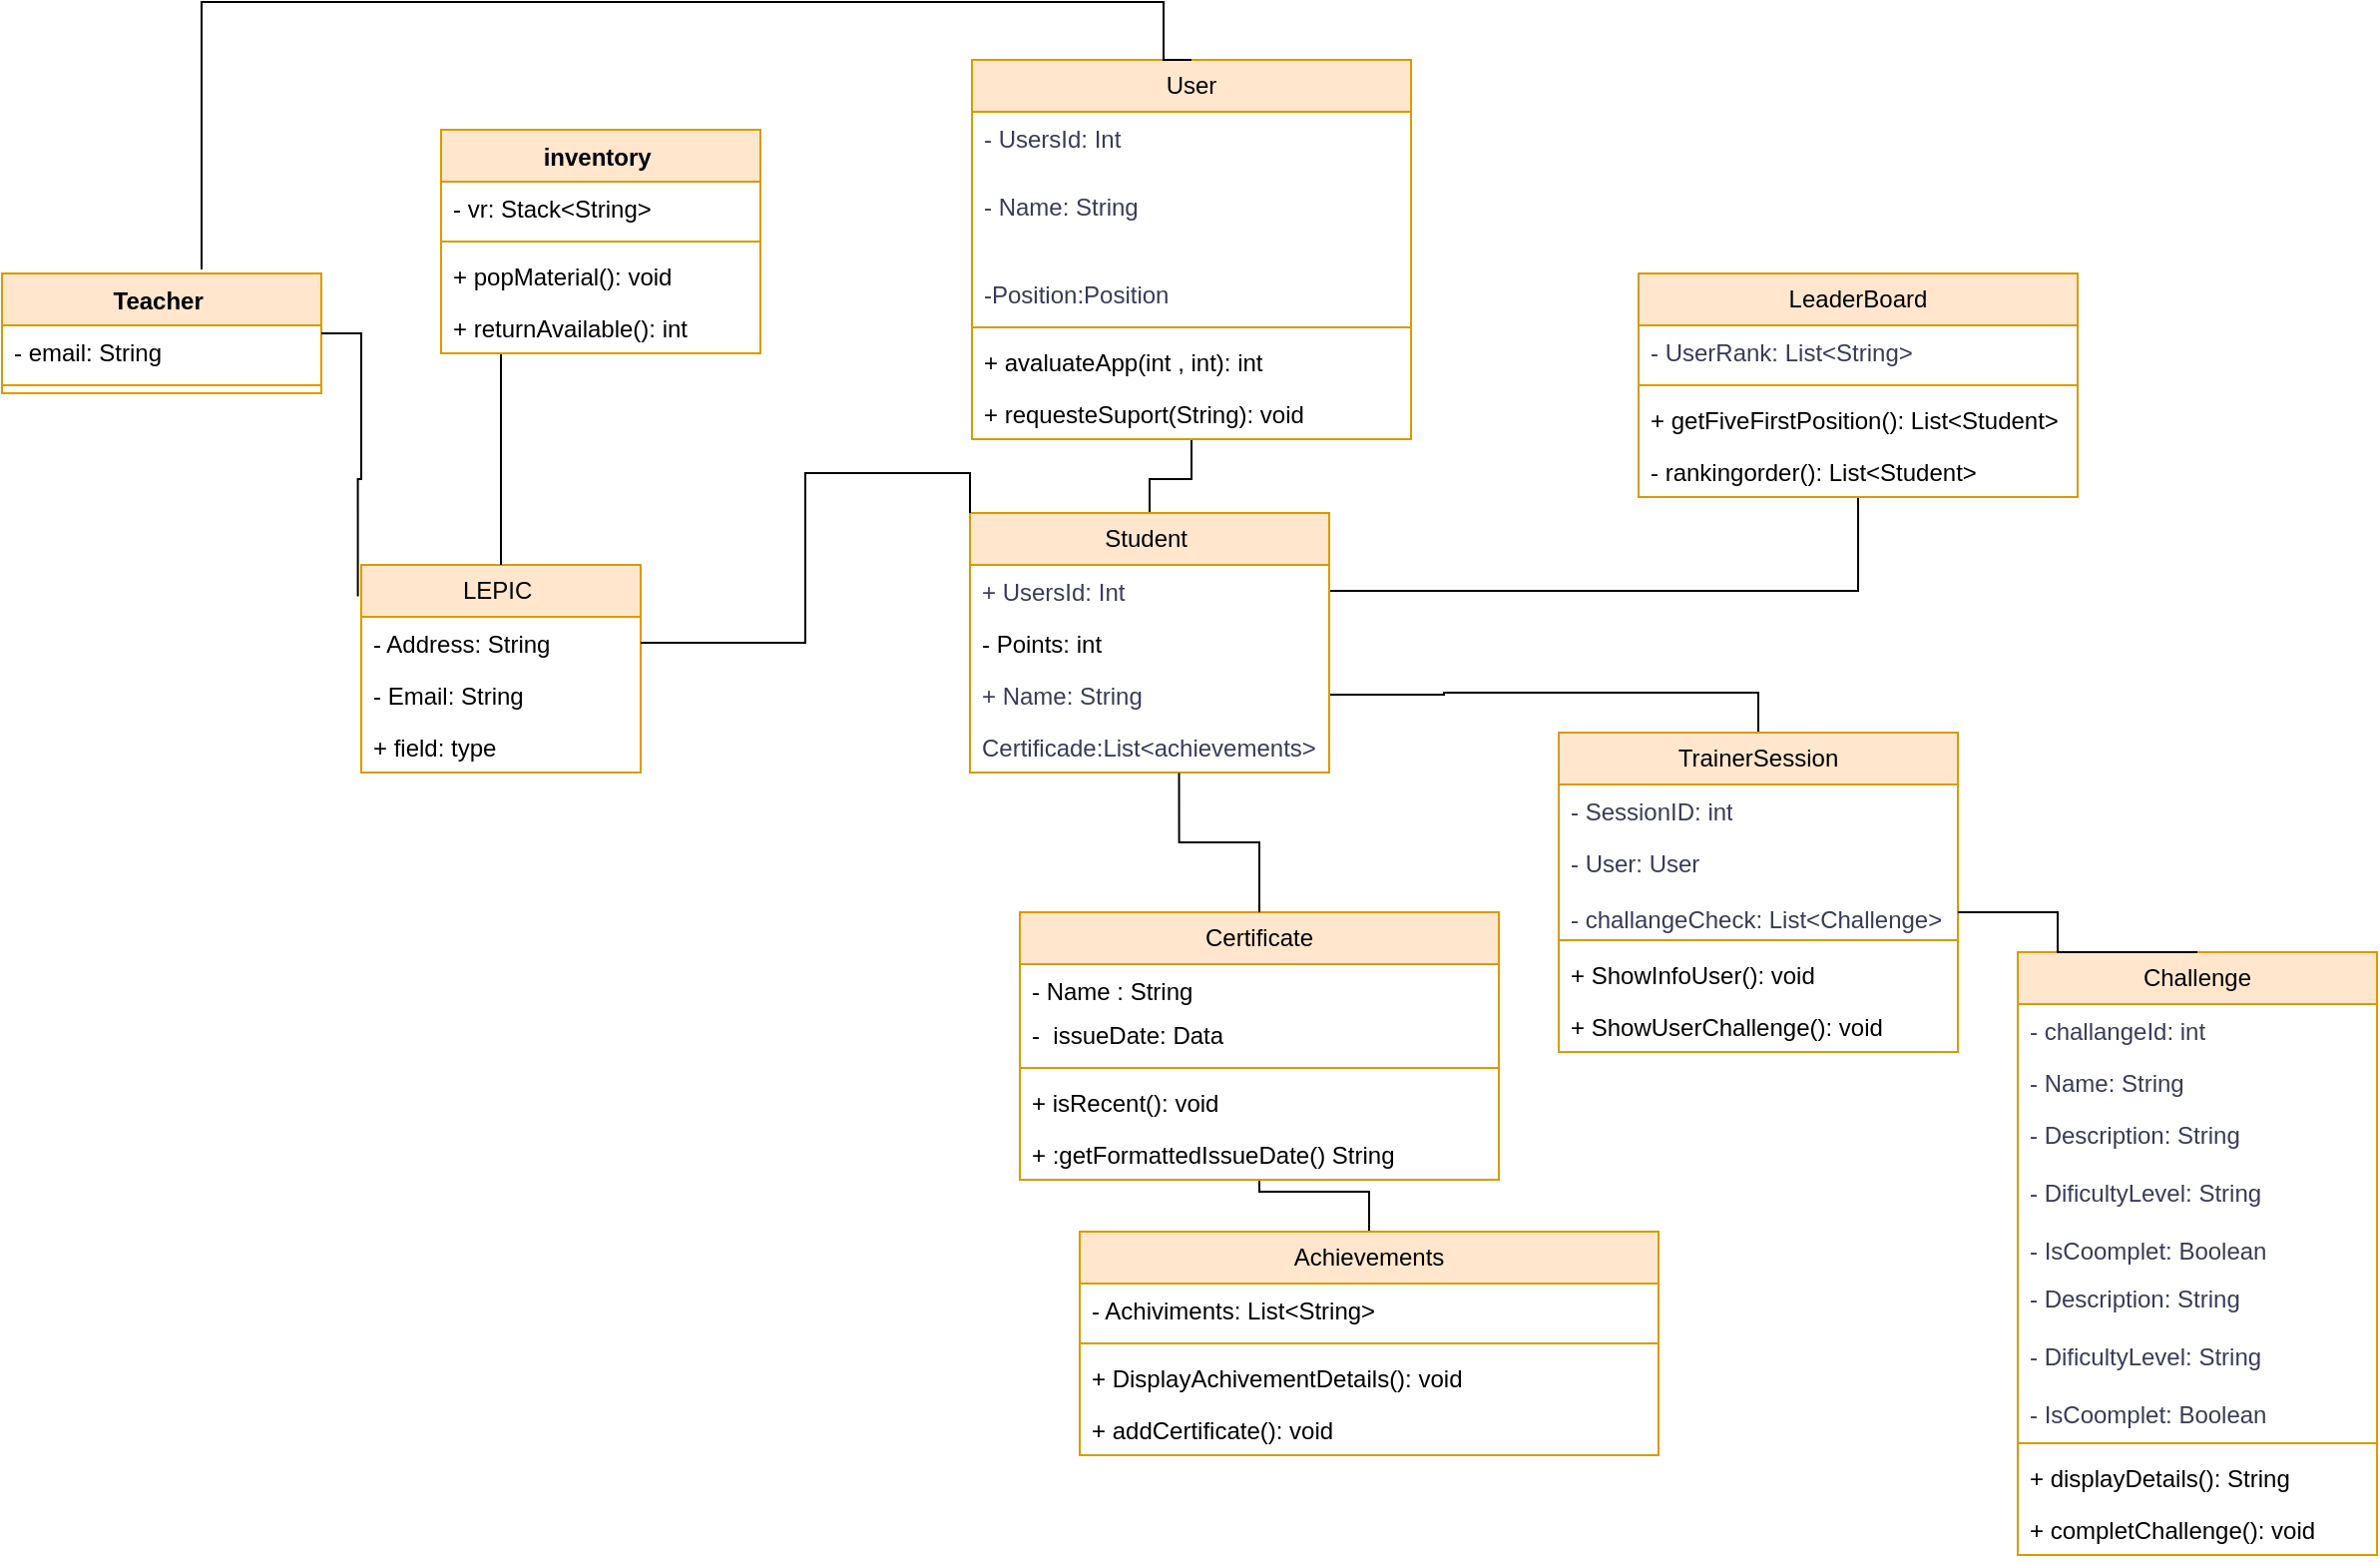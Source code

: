 <mxfile version="24.5.3" type="github">
  <diagram id="C5RBs43oDa-KdzZeNtuy" name="Page-1">
    <mxGraphModel dx="4124" dy="4498" grid="1" gridSize="10" guides="1" tooltips="1" connect="1" arrows="1" fold="1" page="1" pageScale="1" pageWidth="827" pageHeight="1169" math="0" shadow="0">
      <root>
        <mxCell id="WIyWlLk6GJQsqaUBKTNV-0" />
        <mxCell id="WIyWlLk6GJQsqaUBKTNV-1" parent="WIyWlLk6GJQsqaUBKTNV-0" />
        <mxCell id="7IEE07Ycxu9qhhNvllxC-4" style="edgeStyle=orthogonalEdgeStyle;rounded=0;orthogonalLoop=1;jettySize=auto;html=1;entryX=0.5;entryY=0;entryDx=0;entryDy=0;endArrow=none;endFill=0;" parent="WIyWlLk6GJQsqaUBKTNV-1" source="fk5A66dQUuhc27mmWUz8-0" target="Ur9Oy-jZmF4Y7NmQJ2gO-0" edge="1">
          <mxGeometry relative="1" as="geometry" />
        </mxCell>
        <mxCell id="fk5A66dQUuhc27mmWUz8-0" value="User" style="swimlane;fontStyle=0;childLayout=stackLayout;horizontal=1;startSize=26;fillColor=#ffe6cc;horizontalStack=0;resizeParent=1;resizeParentMax=0;resizeLast=0;collapsible=1;marginBottom=0;whiteSpace=wrap;html=1;labelBackgroundColor=none;strokeColor=#d79b00;" parent="WIyWlLk6GJQsqaUBKTNV-1" vertex="1">
          <mxGeometry x="-1844" y="-2865" width="220" height="190" as="geometry" />
        </mxCell>
        <mxCell id="fk5A66dQUuhc27mmWUz8-1" value="- UsersId: Int" style="text;strokeColor=none;fillColor=none;align=left;verticalAlign=top;spacingLeft=4;spacingRight=4;overflow=hidden;rotatable=0;points=[[0,0.5],[1,0.5]];portConstraint=eastwest;whiteSpace=wrap;html=1;labelBackgroundColor=none;fontColor=#393C56;" parent="fk5A66dQUuhc27mmWUz8-0" vertex="1">
          <mxGeometry y="26" width="220" height="34" as="geometry" />
        </mxCell>
        <mxCell id="fk5A66dQUuhc27mmWUz8-2" value="- Name: String" style="text;strokeColor=none;fillColor=none;align=left;verticalAlign=top;spacingLeft=4;spacingRight=4;overflow=hidden;rotatable=0;points=[[0,0.5],[1,0.5]];portConstraint=eastwest;whiteSpace=wrap;html=1;labelBackgroundColor=none;fontColor=#393C56;" parent="fk5A66dQUuhc27mmWUz8-0" vertex="1">
          <mxGeometry y="60" width="220" height="30" as="geometry" />
        </mxCell>
        <mxCell id="fk5A66dQUuhc27mmWUz8-3" value="&lt;div&gt;&lt;br&gt;&lt;/div&gt;&lt;div&gt;&lt;div&gt;-Position:Position&lt;/div&gt;&lt;/div&gt;" style="text;strokeColor=none;fillColor=none;align=left;verticalAlign=top;spacingLeft=4;spacingRight=4;overflow=hidden;rotatable=0;points=[[0,0.5],[1,0.5]];portConstraint=eastwest;whiteSpace=wrap;html=1;labelBackgroundColor=none;fontColor=#393C56;" parent="fk5A66dQUuhc27mmWUz8-0" vertex="1">
          <mxGeometry y="90" width="220" height="40" as="geometry" />
        </mxCell>
        <mxCell id="DQ3dYUAhdpfFQpZVL_5p-2" value="" style="line;strokeWidth=1;fillColor=none;align=left;verticalAlign=middle;spacingTop=-1;spacingLeft=3;spacingRight=3;rotatable=0;labelPosition=right;points=[];portConstraint=eastwest;strokeColor=inherit;" vertex="1" parent="fk5A66dQUuhc27mmWUz8-0">
          <mxGeometry y="130" width="220" height="8" as="geometry" />
        </mxCell>
        <mxCell id="DQ3dYUAhdpfFQpZVL_5p-0" value="+ avaluateApp(int , int): int" style="text;strokeColor=none;fillColor=none;align=left;verticalAlign=top;spacingLeft=4;spacingRight=4;overflow=hidden;rotatable=0;points=[[0,0.5],[1,0.5]];portConstraint=eastwest;whiteSpace=wrap;html=1;" vertex="1" parent="fk5A66dQUuhc27mmWUz8-0">
          <mxGeometry y="138" width="220" height="26" as="geometry" />
        </mxCell>
        <mxCell id="DQ3dYUAhdpfFQpZVL_5p-1" value="+ requesteSuport(String): void" style="text;strokeColor=none;fillColor=none;align=left;verticalAlign=top;spacingLeft=4;spacingRight=4;overflow=hidden;rotatable=0;points=[[0,0.5],[1,0.5]];portConstraint=eastwest;whiteSpace=wrap;html=1;" vertex="1" parent="fk5A66dQUuhc27mmWUz8-0">
          <mxGeometry y="164" width="220" height="26" as="geometry" />
        </mxCell>
        <mxCell id="7IEE07Ycxu9qhhNvllxC-5" style="edgeStyle=orthogonalEdgeStyle;rounded=0;orthogonalLoop=1;jettySize=auto;html=1;endArrow=none;endFill=0;" parent="WIyWlLk6GJQsqaUBKTNV-1" source="fk5A66dQUuhc27mmWUz8-4" target="7IEE07Ycxu9qhhNvllxC-3" edge="1">
          <mxGeometry relative="1" as="geometry" />
        </mxCell>
        <mxCell id="fk5A66dQUuhc27mmWUz8-4" value="LeaderBoard" style="swimlane;fontStyle=0;childLayout=stackLayout;horizontal=1;startSize=26;fillColor=#ffe6cc;horizontalStack=0;resizeParent=1;resizeParentMax=0;resizeLast=0;collapsible=1;marginBottom=0;whiteSpace=wrap;html=1;labelBackgroundColor=none;strokeColor=#d79b00;" parent="WIyWlLk6GJQsqaUBKTNV-1" vertex="1">
          <mxGeometry x="-1510" y="-2758" width="220" height="112" as="geometry" />
        </mxCell>
        <mxCell id="fk5A66dQUuhc27mmWUz8-5" value="- UserRank: List&amp;lt;String&amp;gt;" style="text;strokeColor=none;fillColor=none;align=left;verticalAlign=top;spacingLeft=4;spacingRight=4;overflow=hidden;rotatable=0;points=[[0,0.5],[1,0.5]];portConstraint=eastwest;whiteSpace=wrap;html=1;labelBackgroundColor=none;fontColor=#393C56;" parent="fk5A66dQUuhc27mmWUz8-4" vertex="1">
          <mxGeometry y="26" width="220" height="26" as="geometry" />
        </mxCell>
        <mxCell id="IDRMLZmppARLlxGSJu4l-22" value="" style="line;strokeWidth=1;fillColor=none;align=left;verticalAlign=middle;spacingTop=-1;spacingLeft=3;spacingRight=3;rotatable=0;labelPosition=right;points=[];portConstraint=eastwest;strokeColor=inherit;" parent="fk5A66dQUuhc27mmWUz8-4" vertex="1">
          <mxGeometry y="52" width="220" height="8" as="geometry" />
        </mxCell>
        <mxCell id="IDRMLZmppARLlxGSJu4l-24" value="+ getFiveFirstPosition(): List&amp;lt;Student&amp;gt;&amp;nbsp;" style="text;strokeColor=none;fillColor=none;align=left;verticalAlign=top;spacingLeft=4;spacingRight=4;overflow=hidden;rotatable=0;points=[[0,0.5],[1,0.5]];portConstraint=eastwest;whiteSpace=wrap;html=1;" parent="fk5A66dQUuhc27mmWUz8-4" vertex="1">
          <mxGeometry y="60" width="220" height="26" as="geometry" />
        </mxCell>
        <mxCell id="IDRMLZmppARLlxGSJu4l-23" value="- rankingorder(): List&amp;lt;Student&amp;gt;" style="text;strokeColor=none;fillColor=none;align=left;verticalAlign=top;spacingLeft=4;spacingRight=4;overflow=hidden;rotatable=0;points=[[0,0.5],[1,0.5]];portConstraint=eastwest;whiteSpace=wrap;html=1;" parent="fk5A66dQUuhc27mmWUz8-4" vertex="1">
          <mxGeometry y="86" width="220" height="26" as="geometry" />
        </mxCell>
        <mxCell id="7IEE07Ycxu9qhhNvllxC-6" style="edgeStyle=orthogonalEdgeStyle;rounded=0;orthogonalLoop=1;jettySize=auto;html=1;entryX=1;entryY=0.5;entryDx=0;entryDy=0;endArrow=none;endFill=0;" parent="WIyWlLk6GJQsqaUBKTNV-1" source="fk5A66dQUuhc27mmWUz8-8" target="7IEE07Ycxu9qhhNvllxC-1" edge="1">
          <mxGeometry relative="1" as="geometry" />
        </mxCell>
        <mxCell id="fk5A66dQUuhc27mmWUz8-8" value="TrainerSession" style="swimlane;fontStyle=0;childLayout=stackLayout;horizontal=1;startSize=26;fillColor=#ffe6cc;horizontalStack=0;resizeParent=1;resizeParentMax=0;resizeLast=0;collapsible=1;marginBottom=0;whiteSpace=wrap;html=1;labelBackgroundColor=none;strokeColor=#d79b00;" parent="WIyWlLk6GJQsqaUBKTNV-1" vertex="1">
          <mxGeometry x="-1550" y="-2528" width="200" height="160" as="geometry" />
        </mxCell>
        <mxCell id="fk5A66dQUuhc27mmWUz8-9" value="- SessionID: int" style="text;strokeColor=none;fillColor=none;align=left;verticalAlign=top;spacingLeft=4;spacingRight=4;overflow=hidden;rotatable=0;points=[[0,0.5],[1,0.5]];portConstraint=eastwest;whiteSpace=wrap;html=1;labelBackgroundColor=none;fontColor=#393C56;" parent="fk5A66dQUuhc27mmWUz8-8" vertex="1">
          <mxGeometry y="26" width="200" height="26" as="geometry" />
        </mxCell>
        <mxCell id="fk5A66dQUuhc27mmWUz8-10" value="- User: User" style="text;strokeColor=none;fillColor=none;align=left;verticalAlign=top;spacingLeft=4;spacingRight=4;overflow=hidden;rotatable=0;points=[[0,0.5],[1,0.5]];portConstraint=eastwest;whiteSpace=wrap;html=1;labelBackgroundColor=none;fontColor=#393C56;" parent="fk5A66dQUuhc27mmWUz8-8" vertex="1">
          <mxGeometry y="52" width="200" height="28" as="geometry" />
        </mxCell>
        <mxCell id="fk5A66dQUuhc27mmWUz8-11" value="- challangeCheck: List&amp;lt;Challenge&amp;gt;&lt;div&gt;&lt;br&gt;&lt;/div&gt;&lt;div&gt;&lt;div&gt;&lt;br&gt;&lt;/div&gt;&lt;/div&gt;" style="text;strokeColor=none;fillColor=none;align=left;verticalAlign=top;spacingLeft=4;spacingRight=4;overflow=hidden;rotatable=0;points=[[0,0.5],[1,0.5]];portConstraint=eastwest;whiteSpace=wrap;html=1;labelBackgroundColor=none;fontColor=#393C56;" parent="fk5A66dQUuhc27mmWUz8-8" vertex="1">
          <mxGeometry y="80" width="200" height="20" as="geometry" />
        </mxCell>
        <mxCell id="IDRMLZmppARLlxGSJu4l-21" value="" style="line;strokeWidth=1;fillColor=none;align=left;verticalAlign=middle;spacingTop=-1;spacingLeft=3;spacingRight=3;rotatable=0;labelPosition=right;points=[];portConstraint=eastwest;strokeColor=inherit;" parent="fk5A66dQUuhc27mmWUz8-8" vertex="1">
          <mxGeometry y="100" width="200" height="8" as="geometry" />
        </mxCell>
        <mxCell id="IDRMLZmppARLlxGSJu4l-17" value="+ ShowInfoUser(): void" style="text;strokeColor=none;fillColor=none;align=left;verticalAlign=top;spacingLeft=4;spacingRight=4;overflow=hidden;rotatable=0;points=[[0,0.5],[1,0.5]];portConstraint=eastwest;whiteSpace=wrap;html=1;" parent="fk5A66dQUuhc27mmWUz8-8" vertex="1">
          <mxGeometry y="108" width="200" height="26" as="geometry" />
        </mxCell>
        <mxCell id="IDRMLZmppARLlxGSJu4l-26" value="+ ShowUserChallenge(): void" style="text;strokeColor=none;fillColor=none;align=left;verticalAlign=top;spacingLeft=4;spacingRight=4;overflow=hidden;rotatable=0;points=[[0,0.5],[1,0.5]];portConstraint=eastwest;whiteSpace=wrap;html=1;" parent="fk5A66dQUuhc27mmWUz8-8" vertex="1">
          <mxGeometry y="134" width="200" height="26" as="geometry" />
        </mxCell>
        <mxCell id="fk5A66dQUuhc27mmWUz8-12" value="Challenge" style="swimlane;fontStyle=0;childLayout=stackLayout;horizontal=1;startSize=26;fillColor=#ffe6cc;horizontalStack=0;resizeParent=1;resizeParentMax=0;resizeLast=0;collapsible=1;marginBottom=0;whiteSpace=wrap;html=1;labelBackgroundColor=none;strokeColor=#d79b00;" parent="WIyWlLk6GJQsqaUBKTNV-1" vertex="1">
          <mxGeometry x="-1320" y="-2418" width="180" height="302" as="geometry" />
        </mxCell>
        <mxCell id="fk5A66dQUuhc27mmWUz8-13" value="- challangeId: int" style="text;strokeColor=none;fillColor=none;align=left;verticalAlign=top;spacingLeft=4;spacingRight=4;overflow=hidden;rotatable=0;points=[[0,0.5],[1,0.5]];portConstraint=eastwest;whiteSpace=wrap;html=1;labelBackgroundColor=none;fontColor=#393C56;" parent="fk5A66dQUuhc27mmWUz8-12" vertex="1">
          <mxGeometry y="26" width="180" height="26" as="geometry" />
        </mxCell>
        <mxCell id="fk5A66dQUuhc27mmWUz8-14" value="- Name: String" style="text;strokeColor=none;fillColor=none;align=left;verticalAlign=top;spacingLeft=4;spacingRight=4;overflow=hidden;rotatable=0;points=[[0,0.5],[1,0.5]];portConstraint=eastwest;whiteSpace=wrap;html=1;labelBackgroundColor=none;fontColor=#393C56;" parent="fk5A66dQUuhc27mmWUz8-12" vertex="1">
          <mxGeometry y="52" width="180" height="26" as="geometry" />
        </mxCell>
        <mxCell id="7ymNYjOMkdBpTmRSXwCc-16" value="- Description: String&lt;div&gt;&lt;br&gt;&lt;/div&gt;&lt;div&gt;- DificultyLevel: String&lt;br&gt;&lt;/div&gt;&lt;div&gt;&lt;br&gt;&lt;/div&gt;&lt;div&gt;- IsCoomplet: Boolean&lt;br&gt;&lt;/div&gt;" style="text;strokeColor=none;fillColor=none;align=left;verticalAlign=top;spacingLeft=4;spacingRight=4;overflow=hidden;rotatable=0;points=[[0,0.5],[1,0.5]];portConstraint=eastwest;whiteSpace=wrap;html=1;labelBackgroundColor=none;fontColor=#393C56;" parent="fk5A66dQUuhc27mmWUz8-12" vertex="1">
          <mxGeometry y="78" width="180" height="82" as="geometry" />
        </mxCell>
        <mxCell id="fk5A66dQUuhc27mmWUz8-15" value="- Description: String&lt;div&gt;&lt;br&gt;&lt;/div&gt;&lt;div&gt;- DificultyLevel: String&lt;br&gt;&lt;/div&gt;&lt;div&gt;&lt;br&gt;&lt;/div&gt;&lt;div&gt;- IsCoomplet: Boolean&lt;br&gt;&lt;/div&gt;" style="text;strokeColor=none;fillColor=none;align=left;verticalAlign=top;spacingLeft=4;spacingRight=4;overflow=hidden;rotatable=0;points=[[0,0.5],[1,0.5]];portConstraint=eastwest;whiteSpace=wrap;html=1;labelBackgroundColor=none;fontColor=#393C56;" parent="fk5A66dQUuhc27mmWUz8-12" vertex="1">
          <mxGeometry y="160" width="180" height="82" as="geometry" />
        </mxCell>
        <mxCell id="IDRMLZmppARLlxGSJu4l-14" value="" style="line;strokeWidth=1;fillColor=none;align=left;verticalAlign=middle;spacingTop=-1;spacingLeft=3;spacingRight=3;rotatable=0;labelPosition=right;points=[];portConstraint=eastwest;strokeColor=inherit;" parent="fk5A66dQUuhc27mmWUz8-12" vertex="1">
          <mxGeometry y="242" width="180" height="8" as="geometry" />
        </mxCell>
        <mxCell id="IDRMLZmppARLlxGSJu4l-15" value="+ displayDetails(): String" style="text;strokeColor=none;fillColor=none;align=left;verticalAlign=top;spacingLeft=4;spacingRight=4;overflow=hidden;rotatable=0;points=[[0,0.5],[1,0.5]];portConstraint=eastwest;whiteSpace=wrap;html=1;" parent="fk5A66dQUuhc27mmWUz8-12" vertex="1">
          <mxGeometry y="250" width="180" height="26" as="geometry" />
        </mxCell>
        <mxCell id="IDRMLZmppARLlxGSJu4l-13" value="+ completChallenge(): void" style="text;strokeColor=none;fillColor=none;align=left;verticalAlign=top;spacingLeft=4;spacingRight=4;overflow=hidden;rotatable=0;points=[[0,0.5],[1,0.5]];portConstraint=eastwest;whiteSpace=wrap;html=1;" parent="fk5A66dQUuhc27mmWUz8-12" vertex="1">
          <mxGeometry y="276" width="180" height="26" as="geometry" />
        </mxCell>
        <mxCell id="fk5A66dQUuhc27mmWUz8-16" style="edgeStyle=orthogonalEdgeStyle;rounded=0;orthogonalLoop=1;jettySize=auto;html=1;entryX=0.5;entryY=0;entryDx=0;entryDy=0;fontColor=#393C56;endArrow=none;endFill=0;" parent="WIyWlLk6GJQsqaUBKTNV-1" source="fk5A66dQUuhc27mmWUz8-11" target="fk5A66dQUuhc27mmWUz8-12" edge="1">
          <mxGeometry relative="1" as="geometry">
            <Array as="points">
              <mxPoint x="-1300" y="-2438" />
            </Array>
          </mxGeometry>
        </mxCell>
        <mxCell id="IDRMLZmppARLlxGSJu4l-3" style="edgeStyle=orthogonalEdgeStyle;rounded=0;orthogonalLoop=1;jettySize=auto;html=1;entryX=0.5;entryY=1;entryDx=0;entryDy=0;endArrow=none;endFill=0;" parent="WIyWlLk6GJQsqaUBKTNV-1" source="RrUC9_B6qjAz67yPAkb7-8" target="7ymNYjOMkdBpTmRSXwCc-20" edge="1">
          <mxGeometry relative="1" as="geometry" />
        </mxCell>
        <mxCell id="RrUC9_B6qjAz67yPAkb7-8" value="Achievements" style="swimlane;fontStyle=0;childLayout=stackLayout;horizontal=1;startSize=26;fillColor=#ffe6cc;horizontalStack=0;resizeParent=1;resizeParentMax=0;resizeLast=0;collapsible=1;marginBottom=0;whiteSpace=wrap;html=1;strokeColor=#d79b00;" parent="WIyWlLk6GJQsqaUBKTNV-1" vertex="1">
          <mxGeometry x="-1790" y="-2278" width="290" height="112" as="geometry" />
        </mxCell>
        <mxCell id="IDRMLZmppARLlxGSJu4l-10" value="- Achiviments: List&amp;lt;String&amp;gt;" style="text;strokeColor=none;fillColor=none;align=left;verticalAlign=top;spacingLeft=4;spacingRight=4;overflow=hidden;rotatable=0;points=[[0,0.5],[1,0.5]];portConstraint=eastwest;whiteSpace=wrap;html=1;" parent="RrUC9_B6qjAz67yPAkb7-8" vertex="1">
          <mxGeometry y="26" width="290" height="26" as="geometry" />
        </mxCell>
        <mxCell id="IDRMLZmppARLlxGSJu4l-9" value="" style="line;strokeWidth=1;fillColor=none;align=left;verticalAlign=middle;spacingTop=-1;spacingLeft=3;spacingRight=3;rotatable=0;labelPosition=right;points=[];portConstraint=eastwest;strokeColor=inherit;" parent="RrUC9_B6qjAz67yPAkb7-8" vertex="1">
          <mxGeometry y="52" width="290" height="8" as="geometry" />
        </mxCell>
        <mxCell id="RrUC9_B6qjAz67yPAkb7-9" value="+ DisplayAchivementDetails(): void&amp;nbsp;&amp;nbsp;&lt;div&gt;&lt;br&gt;&lt;/div&gt;" style="text;strokeColor=none;fillColor=none;align=left;verticalAlign=top;spacingLeft=4;spacingRight=4;overflow=hidden;rotatable=0;points=[[0,0.5],[1,0.5]];portConstraint=eastwest;whiteSpace=wrap;html=1;" parent="RrUC9_B6qjAz67yPAkb7-8" vertex="1">
          <mxGeometry y="60" width="290" height="26" as="geometry" />
        </mxCell>
        <mxCell id="IDRMLZmppARLlxGSJu4l-12" value="+ addCertificate(): void" style="text;strokeColor=none;fillColor=none;align=left;verticalAlign=top;spacingLeft=4;spacingRight=4;overflow=hidden;rotatable=0;points=[[0,0.5],[1,0.5]];portConstraint=eastwest;whiteSpace=wrap;html=1;" parent="RrUC9_B6qjAz67yPAkb7-8" vertex="1">
          <mxGeometry y="86" width="290" height="26" as="geometry" />
        </mxCell>
        <mxCell id="7ymNYjOMkdBpTmRSXwCc-20" value="Certificate" style="swimlane;fontStyle=0;childLayout=stackLayout;horizontal=1;startSize=26;fillColor=#ffe6cc;horizontalStack=0;resizeParent=1;resizeParentMax=0;resizeLast=0;collapsible=1;marginBottom=0;whiteSpace=wrap;html=1;strokeColor=#d79b00;" parent="WIyWlLk6GJQsqaUBKTNV-1" vertex="1">
          <mxGeometry x="-1820" y="-2438" width="240" height="134" as="geometry" />
        </mxCell>
        <mxCell id="7ymNYjOMkdBpTmRSXwCc-21" value="- Name : String" style="text;strokeColor=none;fillColor=none;align=left;verticalAlign=top;spacingLeft=4;spacingRight=4;overflow=hidden;rotatable=0;points=[[0,0.5],[1,0.5]];portConstraint=eastwest;whiteSpace=wrap;html=1;" parent="7ymNYjOMkdBpTmRSXwCc-20" vertex="1">
          <mxGeometry y="26" width="240" height="22" as="geometry" />
        </mxCell>
        <mxCell id="7ymNYjOMkdBpTmRSXwCc-22" value="-&amp;nbsp; issueDate: Data&amp;nbsp;" style="text;strokeColor=none;fillColor=none;align=left;verticalAlign=top;spacingLeft=4;spacingRight=4;overflow=hidden;rotatable=0;points=[[0,0.5],[1,0.5]];portConstraint=eastwest;whiteSpace=wrap;html=1;" parent="7ymNYjOMkdBpTmRSXwCc-20" vertex="1">
          <mxGeometry y="48" width="240" height="26" as="geometry" />
        </mxCell>
        <mxCell id="IDRMLZmppARLlxGSJu4l-0" value="" style="line;strokeWidth=1;fillColor=none;align=left;verticalAlign=middle;spacingTop=-1;spacingLeft=3;spacingRight=3;rotatable=0;labelPosition=right;points=[];portConstraint=eastwest;strokeColor=inherit;" parent="7ymNYjOMkdBpTmRSXwCc-20" vertex="1">
          <mxGeometry y="74" width="240" height="8" as="geometry" />
        </mxCell>
        <mxCell id="IDRMLZmppARLlxGSJu4l-1" value="+ isRecent(): void&amp;nbsp;" style="text;strokeColor=none;fillColor=none;align=left;verticalAlign=top;spacingLeft=4;spacingRight=4;overflow=hidden;rotatable=0;points=[[0,0.5],[1,0.5]];portConstraint=eastwest;whiteSpace=wrap;html=1;" parent="7ymNYjOMkdBpTmRSXwCc-20" vertex="1">
          <mxGeometry y="82" width="240" height="26" as="geometry" />
        </mxCell>
        <mxCell id="IDRMLZmppARLlxGSJu4l-8" value="+ :getFormattedIssueDate() String" style="text;strokeColor=none;fillColor=none;align=left;verticalAlign=top;spacingLeft=4;spacingRight=4;overflow=hidden;rotatable=0;points=[[0,0.5],[1,0.5]];portConstraint=eastwest;whiteSpace=wrap;html=1;" parent="7ymNYjOMkdBpTmRSXwCc-20" vertex="1">
          <mxGeometry y="108" width="240" height="26" as="geometry" />
        </mxCell>
        <mxCell id="Ur9Oy-jZmF4Y7NmQJ2gO-0" value="Student&amp;nbsp;" style="swimlane;fontStyle=0;childLayout=stackLayout;horizontal=1;startSize=26;fillColor=#ffe6cc;horizontalStack=0;resizeParent=1;resizeParentMax=0;resizeLast=0;collapsible=1;marginBottom=0;whiteSpace=wrap;html=1;strokeColor=#d79b00;" parent="WIyWlLk6GJQsqaUBKTNV-1" vertex="1">
          <mxGeometry x="-1845" y="-2638" width="180" height="130" as="geometry" />
        </mxCell>
        <mxCell id="7IEE07Ycxu9qhhNvllxC-3" value="+ UsersId: Int" style="text;strokeColor=none;fillColor=none;align=left;verticalAlign=top;spacingLeft=4;spacingRight=4;overflow=hidden;rotatable=0;points=[[0,0.5],[1,0.5]];portConstraint=eastwest;whiteSpace=wrap;html=1;labelBackgroundColor=none;fontColor=#393C56;" parent="Ur9Oy-jZmF4Y7NmQJ2gO-0" vertex="1">
          <mxGeometry y="26" width="180" height="26" as="geometry" />
        </mxCell>
        <mxCell id="Ur9Oy-jZmF4Y7NmQJ2gO-2" value="- Points: int&amp;nbsp;" style="text;strokeColor=none;fillColor=none;align=left;verticalAlign=top;spacingLeft=4;spacingRight=4;overflow=hidden;rotatable=0;points=[[0,0.5],[1,0.5]];portConstraint=eastwest;whiteSpace=wrap;html=1;" parent="Ur9Oy-jZmF4Y7NmQJ2gO-0" vertex="1">
          <mxGeometry y="52" width="180" height="26" as="geometry" />
        </mxCell>
        <mxCell id="7IEE07Ycxu9qhhNvllxC-1" value="+ Name: String" style="text;strokeColor=none;fillColor=none;align=left;verticalAlign=top;spacingLeft=4;spacingRight=4;overflow=hidden;rotatable=0;points=[[0,0.5],[1,0.5]];portConstraint=eastwest;whiteSpace=wrap;html=1;labelBackgroundColor=none;fontColor=#393C56;" parent="Ur9Oy-jZmF4Y7NmQJ2gO-0" vertex="1">
          <mxGeometry y="78" width="180" height="26" as="geometry" />
        </mxCell>
        <mxCell id="Ur9Oy-jZmF4Y7NmQJ2gO-3" value="&lt;div style=&quot;color: rgb(57, 60, 86);&quot;&gt;Certificade:List&amp;lt;achievements&amp;gt;&lt;/div&gt;&lt;div&gt;&lt;br&gt;&lt;/div&gt;" style="text;strokeColor=none;fillColor=none;align=left;verticalAlign=top;spacingLeft=4;spacingRight=4;overflow=hidden;rotatable=0;points=[[0,0.5],[1,0.5]];portConstraint=eastwest;whiteSpace=wrap;html=1;" parent="Ur9Oy-jZmF4Y7NmQJ2gO-0" vertex="1">
          <mxGeometry y="104" width="180" height="26" as="geometry" />
        </mxCell>
        <mxCell id="Ur9Oy-jZmF4Y7NmQJ2gO-4" value="LEPIC&amp;nbsp;" style="swimlane;fontStyle=0;childLayout=stackLayout;horizontal=1;startSize=26;fillColor=#ffe6cc;horizontalStack=0;resizeParent=1;resizeParentMax=0;resizeLast=0;collapsible=1;marginBottom=0;whiteSpace=wrap;html=1;strokeColor=#d79b00;" parent="WIyWlLk6GJQsqaUBKTNV-1" vertex="1">
          <mxGeometry x="-2150" y="-2612" width="140" height="104" as="geometry" />
        </mxCell>
        <mxCell id="Ur9Oy-jZmF4Y7NmQJ2gO-5" value="- Address: String" style="text;strokeColor=none;fillColor=none;align=left;verticalAlign=top;spacingLeft=4;spacingRight=4;overflow=hidden;rotatable=0;points=[[0,0.5],[1,0.5]];portConstraint=eastwest;whiteSpace=wrap;html=1;" parent="Ur9Oy-jZmF4Y7NmQJ2gO-4" vertex="1">
          <mxGeometry y="26" width="140" height="26" as="geometry" />
        </mxCell>
        <mxCell id="Ur9Oy-jZmF4Y7NmQJ2gO-6" value="- Email: String" style="text;strokeColor=none;fillColor=none;align=left;verticalAlign=top;spacingLeft=4;spacingRight=4;overflow=hidden;rotatable=0;points=[[0,0.5],[1,0.5]];portConstraint=eastwest;whiteSpace=wrap;html=1;" parent="Ur9Oy-jZmF4Y7NmQJ2gO-4" vertex="1">
          <mxGeometry y="52" width="140" height="26" as="geometry" />
        </mxCell>
        <mxCell id="Ur9Oy-jZmF4Y7NmQJ2gO-7" value="+ field: type" style="text;strokeColor=none;fillColor=none;align=left;verticalAlign=top;spacingLeft=4;spacingRight=4;overflow=hidden;rotatable=0;points=[[0,0.5],[1,0.5]];portConstraint=eastwest;whiteSpace=wrap;html=1;" parent="Ur9Oy-jZmF4Y7NmQJ2gO-4" vertex="1">
          <mxGeometry y="78" width="140" height="26" as="geometry" />
        </mxCell>
        <mxCell id="7IEE07Ycxu9qhhNvllxC-11" style="edgeStyle=orthogonalEdgeStyle;rounded=0;orthogonalLoop=1;jettySize=auto;html=1;endArrow=none;endFill=0;" parent="WIyWlLk6GJQsqaUBKTNV-1" source="Ur9Oy-jZmF4Y7NmQJ2gO-9" target="Ur9Oy-jZmF4Y7NmQJ2gO-4" edge="1">
          <mxGeometry relative="1" as="geometry">
            <Array as="points">
              <mxPoint x="-2080" y="-2690" />
              <mxPoint x="-2080" y="-2690" />
            </Array>
          </mxGeometry>
        </mxCell>
        <mxCell id="Ur9Oy-jZmF4Y7NmQJ2gO-9" value="inventory&amp;nbsp;" style="swimlane;fontStyle=1;align=center;verticalAlign=top;childLayout=stackLayout;horizontal=1;startSize=26;horizontalStack=0;resizeParent=1;resizeParentMax=0;resizeLast=0;collapsible=1;marginBottom=0;whiteSpace=wrap;html=1;fillColor=#ffe6cc;strokeColor=#d79b00;" parent="WIyWlLk6GJQsqaUBKTNV-1" vertex="1">
          <mxGeometry x="-2110" y="-2830" width="160" height="112" as="geometry" />
        </mxCell>
        <mxCell id="Ur9Oy-jZmF4Y7NmQJ2gO-10" value="- vr: Stack&amp;lt;String&amp;gt;" style="text;strokeColor=none;fillColor=none;align=left;verticalAlign=top;spacingLeft=4;spacingRight=4;overflow=hidden;rotatable=0;points=[[0,0.5],[1,0.5]];portConstraint=eastwest;whiteSpace=wrap;html=1;" parent="Ur9Oy-jZmF4Y7NmQJ2gO-9" vertex="1">
          <mxGeometry y="26" width="160" height="26" as="geometry" />
        </mxCell>
        <mxCell id="Ur9Oy-jZmF4Y7NmQJ2gO-11" value="" style="line;strokeWidth=1;fillColor=none;align=left;verticalAlign=middle;spacingTop=-1;spacingLeft=3;spacingRight=3;rotatable=0;labelPosition=right;points=[];portConstraint=eastwest;strokeColor=inherit;" parent="Ur9Oy-jZmF4Y7NmQJ2gO-9" vertex="1">
          <mxGeometry y="52" width="160" height="8" as="geometry" />
        </mxCell>
        <mxCell id="IDRMLZmppARLlxGSJu4l-27" value="+ popMaterial(): void" style="text;strokeColor=none;fillColor=none;align=left;verticalAlign=top;spacingLeft=4;spacingRight=4;overflow=hidden;rotatable=0;points=[[0,0.5],[1,0.5]];portConstraint=eastwest;whiteSpace=wrap;html=1;" parent="Ur9Oy-jZmF4Y7NmQJ2gO-9" vertex="1">
          <mxGeometry y="60" width="160" height="26" as="geometry" />
        </mxCell>
        <mxCell id="IDRMLZmppARLlxGSJu4l-28" value="+ returnAvailable(): int" style="text;strokeColor=none;fillColor=none;align=left;verticalAlign=top;spacingLeft=4;spacingRight=4;overflow=hidden;rotatable=0;points=[[0,0.5],[1,0.5]];portConstraint=eastwest;whiteSpace=wrap;html=1;" parent="Ur9Oy-jZmF4Y7NmQJ2gO-9" vertex="1">
          <mxGeometry y="86" width="160" height="26" as="geometry" />
        </mxCell>
        <mxCell id="Ur9Oy-jZmF4Y7NmQJ2gO-13" value="Teacher&amp;nbsp;" style="swimlane;fontStyle=1;align=center;verticalAlign=top;childLayout=stackLayout;horizontal=1;startSize=26;horizontalStack=0;resizeParent=1;resizeParentMax=0;resizeLast=0;collapsible=1;marginBottom=0;whiteSpace=wrap;html=1;fillColor=#ffe6cc;strokeColor=#d79b00;" parent="WIyWlLk6GJQsqaUBKTNV-1" vertex="1">
          <mxGeometry x="-2330" y="-2758" width="160" height="60" as="geometry" />
        </mxCell>
        <mxCell id="Ur9Oy-jZmF4Y7NmQJ2gO-14" value="- email: String" style="text;strokeColor=none;fillColor=none;align=left;verticalAlign=top;spacingLeft=4;spacingRight=4;overflow=hidden;rotatable=0;points=[[0,0.5],[1,0.5]];portConstraint=eastwest;whiteSpace=wrap;html=1;" parent="Ur9Oy-jZmF4Y7NmQJ2gO-13" vertex="1">
          <mxGeometry y="26" width="160" height="26" as="geometry" />
        </mxCell>
        <mxCell id="Ur9Oy-jZmF4Y7NmQJ2gO-15" value="" style="line;strokeWidth=1;fillColor=none;align=left;verticalAlign=middle;spacingTop=-1;spacingLeft=3;spacingRight=3;rotatable=0;labelPosition=right;points=[];portConstraint=eastwest;strokeColor=inherit;" parent="Ur9Oy-jZmF4Y7NmQJ2gO-13" vertex="1">
          <mxGeometry y="52" width="160" height="8" as="geometry" />
        </mxCell>
        <mxCell id="7IEE07Ycxu9qhhNvllxC-7" style="edgeStyle=orthogonalEdgeStyle;rounded=0;orthogonalLoop=1;jettySize=auto;html=1;entryX=0.582;entryY=1.008;entryDx=0;entryDy=0;entryPerimeter=0;endArrow=none;endFill=0;" parent="WIyWlLk6GJQsqaUBKTNV-1" source="7ymNYjOMkdBpTmRSXwCc-20" target="Ur9Oy-jZmF4Y7NmQJ2gO-3" edge="1">
          <mxGeometry relative="1" as="geometry" />
        </mxCell>
        <mxCell id="7IEE07Ycxu9qhhNvllxC-10" style="edgeStyle=orthogonalEdgeStyle;rounded=0;orthogonalLoop=1;jettySize=auto;html=1;entryX=0;entryY=0;entryDx=0;entryDy=0;endArrow=none;endFill=0;" parent="WIyWlLk6GJQsqaUBKTNV-1" source="Ur9Oy-jZmF4Y7NmQJ2gO-5" target="Ur9Oy-jZmF4Y7NmQJ2gO-0" edge="1">
          <mxGeometry relative="1" as="geometry" />
        </mxCell>
        <mxCell id="7IEE07Ycxu9qhhNvllxC-14" style="edgeStyle=orthogonalEdgeStyle;rounded=0;orthogonalLoop=1;jettySize=auto;html=1;entryX=-0.012;entryY=0.152;entryDx=0;entryDy=0;entryPerimeter=0;endArrow=none;endFill=0;" parent="WIyWlLk6GJQsqaUBKTNV-1" source="Ur9Oy-jZmF4Y7NmQJ2gO-13" target="Ur9Oy-jZmF4Y7NmQJ2gO-4" edge="1">
          <mxGeometry relative="1" as="geometry" />
        </mxCell>
        <mxCell id="7IEE07Ycxu9qhhNvllxC-17" style="edgeStyle=orthogonalEdgeStyle;rounded=0;orthogonalLoop=1;jettySize=auto;html=1;endArrow=none;endFill=0;entryX=0.5;entryY=0;entryDx=0;entryDy=0;" parent="WIyWlLk6GJQsqaUBKTNV-1" target="fk5A66dQUuhc27mmWUz8-0" edge="1">
          <mxGeometry relative="1" as="geometry">
            <Array as="points">
              <mxPoint x="-2230" y="-2894" />
              <mxPoint x="-1748" y="-2894" />
              <mxPoint x="-1748" y="-2865" />
            </Array>
            <mxPoint x="-2230" y="-2760" as="sourcePoint" />
            <mxPoint x="-1750" y="-2870" as="targetPoint" />
          </mxGeometry>
        </mxCell>
      </root>
    </mxGraphModel>
  </diagram>
</mxfile>
